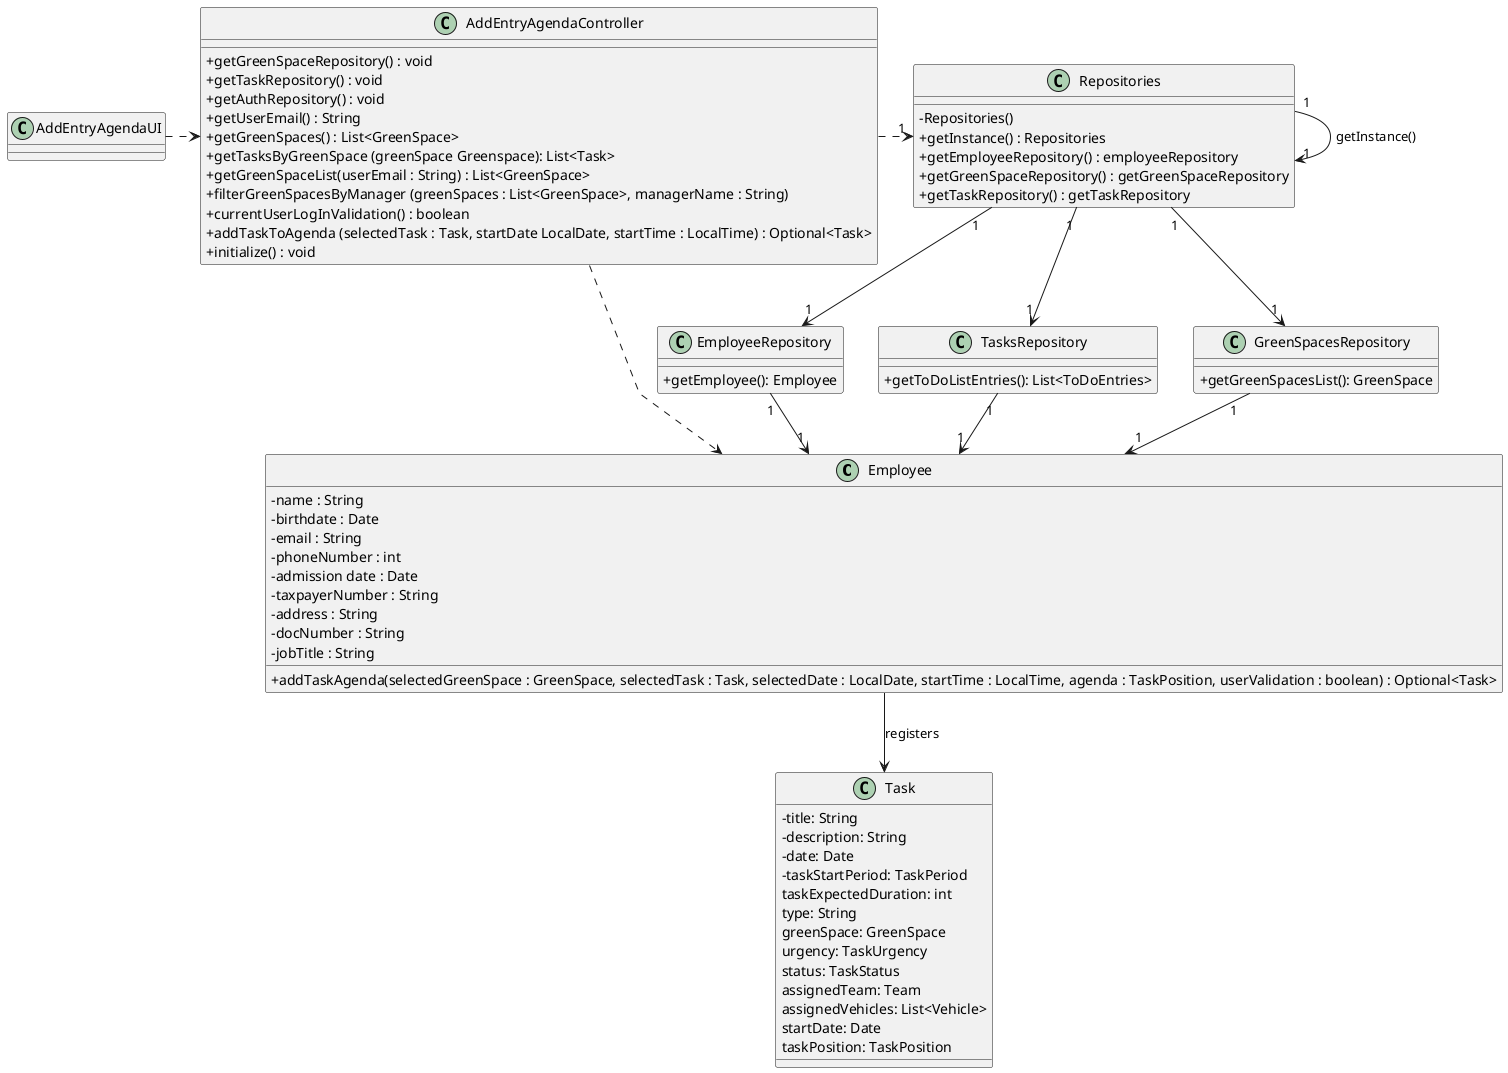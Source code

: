 @startuml
'skinparam monochrome true
skinparam packageStyle rectangle
skinparam shadowing false
skinparam linetype polyline
'skinparam linetype orto

skinparam classAttributeIconSize 0

'left to right direction
class Employee{
    -name : String
    -birthdate : Date
    -email : String
    -phoneNumber : int
    -admission date : Date
    -taxpayerNumber : String
    -address : String
    -docNumber : String
    -jobTitle : String

+ addTaskAgenda(selectedGreenSpace : GreenSpace, selectedTask : Task, selectedDate : LocalDate, startTime : LocalTime, agenda : TaskPosition, userValidation : boolean) : Optional<Task>


}

class Task{
    -title: String
    -description: String
    -date: Date
    -taskStartPeriod: TaskPeriod
    taskExpectedDuration: int
    type: String
    greenSpace: GreenSpace
    urgency: TaskUrgency
    status: TaskStatus
    assignedTeam: Team
    assignedVehicles: List<Vehicle>
    startDate: Date
    taskPosition: TaskPosition
}


class AddEntryAgendaController{
+ getGreenSpaceRepository() : void
+ getTaskRepository() : void
+ getAuthRepository() : void
+ getUserEmail() : String
+ getGreenSpaces() : List<GreenSpace>
+ getTasksByGreenSpace (greenSpace Greenspace): List<Task>
+ getGreenSpaceList(userEmail : String) : List<GreenSpace>
+ filterGreenSpacesByManager (greenSpaces : List<GreenSpace>, managerName : String)
+ currentUserLogInValidation() : boolean
+ addTaskToAgenda (selectedTask : Task, startDate LocalDate, startTime : LocalTime) : Optional<Task>
+ initialize() : void


}

class AddEntryAgendaUI{

}

class Repositories {
    - Repositories()
    + getInstance() : Repositories
    + getEmployeeRepository() : employeeRepository
     + getGreenSpaceRepository() : getGreenSpaceRepository
     + getTaskRepository() : getTaskRepository

}
class EmployeeRepository{


+getEmployee(): Employee

}
class TasksRepository{
 +getToDoListEntries(): List<ToDoEntries>
}
class GreenSpacesRepository{
+getGreenSpacesList(): GreenSpace
}

AddEntryAgendaUI .>AddEntryAgendaController

AddEntryAgendaController .> "1" Repositories

Repositories "1" --> "1" Repositories : getInstance()
Repositories "1" --> "1" EmployeeRepository
Repositories "1" --> "1" TasksRepository
Repositories "1" --> "1" GreenSpacesRepository

AddEntryAgendaController ..>Employee

EmployeeRepository "1" --> "1" Employee
TasksRepository "1" --> "1" Employee
GreenSpacesRepository "1" --> "1" Employee

Employee --> Task: registers


@enduml